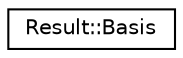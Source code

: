 digraph "Graphical Class Hierarchy"
{
 // LATEX_PDF_SIZE
  edge [fontname="Helvetica",fontsize="10",labelfontname="Helvetica",labelfontsize="10"];
  node [fontname="Helvetica",fontsize="10",shape=record];
  rankdir="LR";
  Node0 [label="Result::Basis",height=0.2,width=0.4,color="black", fillcolor="white", style="filled",URL="$structoperations__research_1_1math__opt_1_1_result_1_1_basis.html",tooltip=" "];
}
